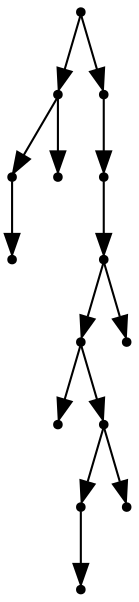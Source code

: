 digraph {
  14 [shape=point];
  3 [shape=point];
  1 [shape=point];
  0 [shape=point];
  2 [shape=point];
  13 [shape=point];
  12 [shape=point];
  11 [shape=point];
  9 [shape=point];
  4 [shape=point];
  8 [shape=point];
  6 [shape=point];
  5 [shape=point];
  7 [shape=point];
  10 [shape=point];
14 -> 3;
3 -> 1;
1 -> 0;
3 -> 2;
14 -> 13;
13 -> 12;
12 -> 11;
11 -> 9;
9 -> 4;
9 -> 8;
8 -> 6;
6 -> 5;
8 -> 7;
11 -> 10;
}
